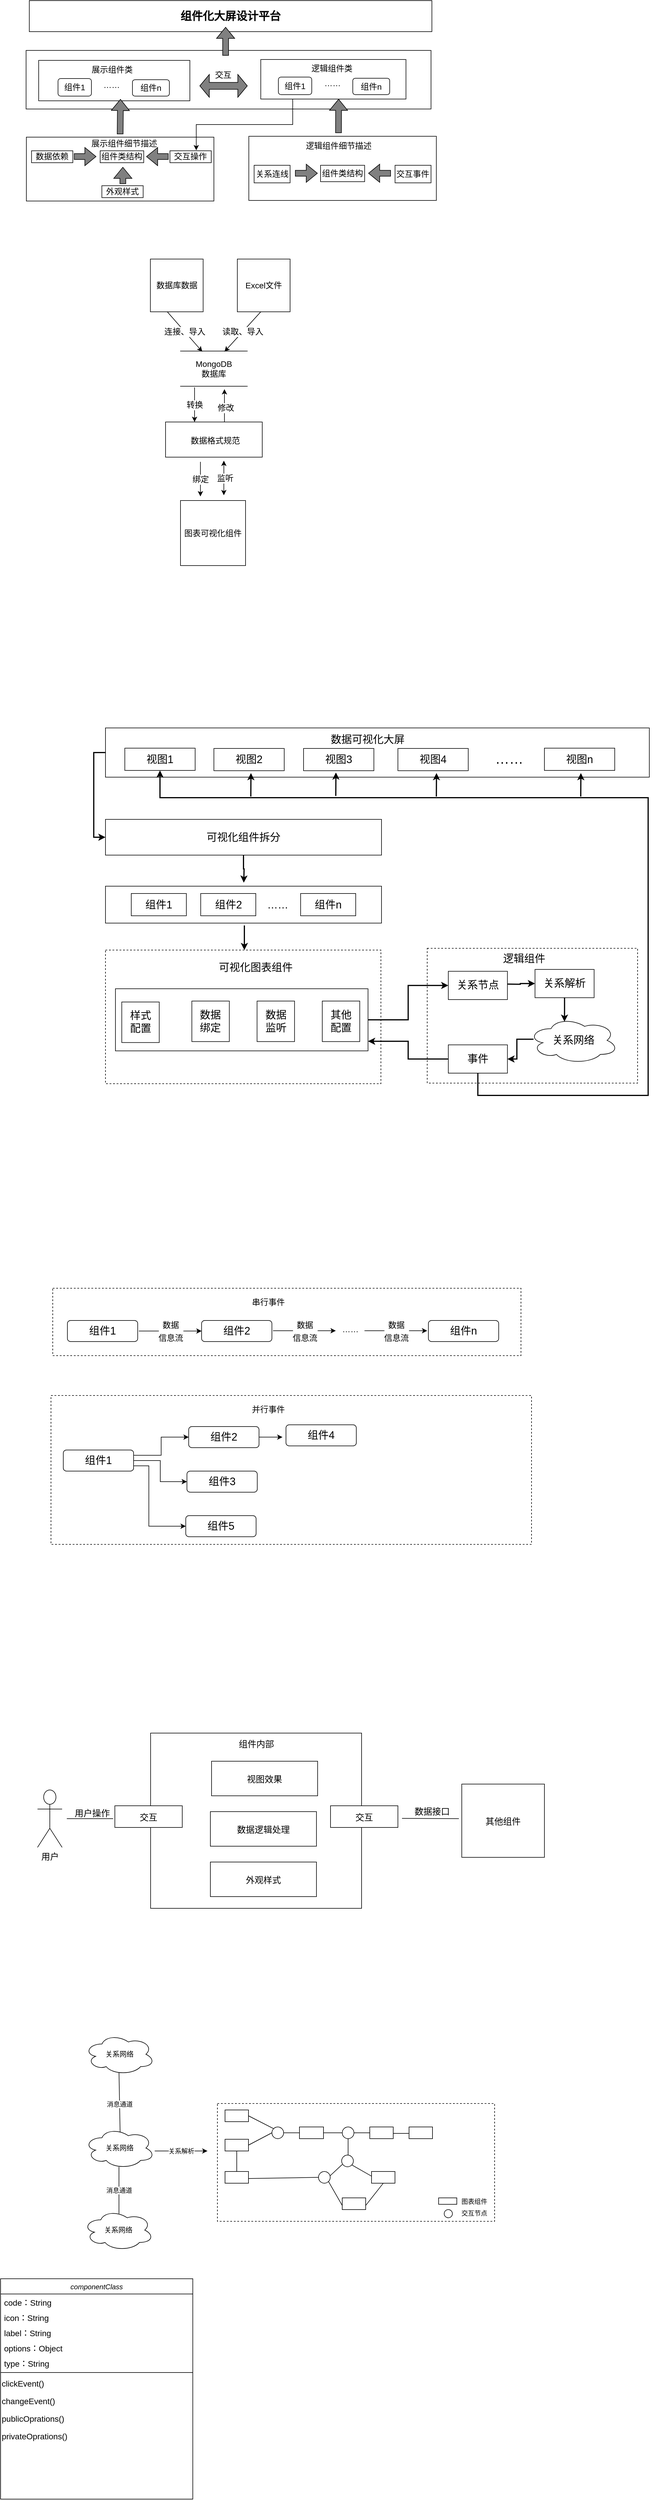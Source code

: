 <mxfile version="20.5.1" type="github">
  <diagram id="582y9QvesD82Uv6ePpaU" name="第 1 页">
    <mxGraphModel dx="1720" dy="1116" grid="0" gridSize="10" guides="1" tooltips="1" connect="1" arrows="1" fold="1" page="0" pageScale="1" pageWidth="827" pageHeight="1169" math="0" shadow="0">
      <root>
        <mxCell id="0" />
        <mxCell id="1" parent="0" />
        <mxCell id="-D918swgOjqRrHATFK2N-1" value="&lt;h4&gt;&lt;font style=&quot;font-size: 19px;&quot;&gt;组件化大屏设计平台&lt;/font&gt;&lt;/h4&gt;" style="rounded=0;whiteSpace=wrap;html=1;" parent="1" vertex="1">
          <mxGeometry x="65" y="52" width="687" height="53" as="geometry" />
        </mxCell>
        <mxCell id="-D918swgOjqRrHATFK2N-28" value="" style="rounded=0;whiteSpace=wrap;html=1;fontFamily=Helvetica;fontSize=14;" parent="1" vertex="1">
          <mxGeometry x="59.5" y="137" width="691" height="100" as="geometry" />
        </mxCell>
        <mxCell id="-D918swgOjqRrHATFK2N-29" value="" style="rounded=0;whiteSpace=wrap;html=1;fontFamily=Helvetica;fontSize=14;" parent="1" vertex="1">
          <mxGeometry x="81" y="154" width="258" height="69" as="geometry" />
        </mxCell>
        <mxCell id="-D918swgOjqRrHATFK2N-33" value="组件1" style="rounded=1;whiteSpace=wrap;html=1;fontFamily=Helvetica;fontSize=14;" parent="1" vertex="1">
          <mxGeometry x="114" y="185" width="57" height="30" as="geometry" />
        </mxCell>
        <mxCell id="-D918swgOjqRrHATFK2N-34" value="组件n" style="rounded=1;whiteSpace=wrap;html=1;fontFamily=Helvetica;fontSize=14;" parent="1" vertex="1">
          <mxGeometry x="241" y="187" width="63" height="28" as="geometry" />
        </mxCell>
        <mxCell id="-D918swgOjqRrHATFK2N-35" value="……" style="text;html=1;strokeColor=none;fillColor=none;align=center;verticalAlign=middle;whiteSpace=wrap;rounded=0;fontFamily=Helvetica;fontSize=14;" parent="1" vertex="1">
          <mxGeometry x="171" y="179" width="69" height="33" as="geometry" />
        </mxCell>
        <mxCell id="-D918swgOjqRrHATFK2N-37" value="展示组件类" style="text;html=1;strokeColor=none;fillColor=none;align=center;verticalAlign=middle;whiteSpace=wrap;rounded=0;fontFamily=Helvetica;fontSize=14;" parent="1" vertex="1">
          <mxGeometry x="154" y="154.5" width="105" height="30.5" as="geometry" />
        </mxCell>
        <mxCell id="OK6cJxH25SSulwuUvQpc-1" value="" style="rounded=0;whiteSpace=wrap;html=1;fontFamily=Helvetica;fontSize=14;" parent="1" vertex="1">
          <mxGeometry x="460" y="152.5" width="247.75" height="67.5" as="geometry" />
        </mxCell>
        <mxCell id="OK6cJxH25SSulwuUvQpc-2" value="组件1" style="rounded=1;whiteSpace=wrap;html=1;fontFamily=Helvetica;fontSize=14;" parent="1" vertex="1">
          <mxGeometry x="490" y="182.5" width="57" height="30" as="geometry" />
        </mxCell>
        <mxCell id="OK6cJxH25SSulwuUvQpc-3" value="组件n" style="rounded=1;whiteSpace=wrap;html=1;fontFamily=Helvetica;fontSize=14;" parent="1" vertex="1">
          <mxGeometry x="617" y="184.5" width="63" height="28" as="geometry" />
        </mxCell>
        <mxCell id="OK6cJxH25SSulwuUvQpc-4" value="……" style="text;html=1;strokeColor=none;fillColor=none;align=center;verticalAlign=middle;whiteSpace=wrap;rounded=0;fontFamily=Helvetica;fontSize=14;" parent="1" vertex="1">
          <mxGeometry x="546.5" y="177.5" width="70.5" height="31.5" as="geometry" />
        </mxCell>
        <mxCell id="OK6cJxH25SSulwuUvQpc-5" value="逻辑组件类" style="text;html=1;strokeColor=none;fillColor=none;align=center;verticalAlign=middle;whiteSpace=wrap;rounded=0;fontFamily=Helvetica;fontSize=14;" parent="1" vertex="1">
          <mxGeometry x="529.25" y="152.5" width="105" height="30.5" as="geometry" />
        </mxCell>
        <mxCell id="OK6cJxH25SSulwuUvQpc-6" value="" style="shape=flexArrow;endArrow=classic;html=1;rounded=0;fillColor=#808080;" parent="1" edge="1">
          <mxGeometry width="50" height="50" relative="1" as="geometry">
            <mxPoint x="400" y="146" as="sourcePoint" />
            <mxPoint x="400" y="97" as="targetPoint" />
          </mxGeometry>
        </mxCell>
        <mxCell id="OK6cJxH25SSulwuUvQpc-25" value="" style="group" parent="1" vertex="1" connectable="0">
          <mxGeometry x="60" y="285" width="320" height="109" as="geometry" />
        </mxCell>
        <mxCell id="OK6cJxH25SSulwuUvQpc-12" value="" style="rounded=0;whiteSpace=wrap;html=1;fontSize=14;fillColor=#FFFFFF;" parent="OK6cJxH25SSulwuUvQpc-25" vertex="1">
          <mxGeometry width="320" height="109" as="geometry" />
        </mxCell>
        <mxCell id="OK6cJxH25SSulwuUvQpc-14" value="展示组件细节描述" style="text;html=1;strokeColor=none;fillColor=none;align=center;verticalAlign=middle;whiteSpace=wrap;rounded=0;fontSize=14;" parent="OK6cJxH25SSulwuUvQpc-25" vertex="1">
          <mxGeometry x="103.486" width="127.625" height="21.8" as="geometry" />
        </mxCell>
        <mxCell id="OK6cJxH25SSulwuUvQpc-15" value="组件类结构" style="rounded=0;whiteSpace=wrap;html=1;fontSize=14;fillColor=#FFFFFF;" parent="OK6cJxH25SSulwuUvQpc-25" vertex="1">
          <mxGeometry x="125.952" y="23.253" width="74.286" height="20.347" as="geometry" />
        </mxCell>
        <mxCell id="OK6cJxH25SSulwuUvQpc-16" value="数据依赖" style="rounded=0;whiteSpace=wrap;html=1;fontSize=14;fillColor=#FFFFFF;" parent="OK6cJxH25SSulwuUvQpc-25" vertex="1">
          <mxGeometry x="8.81" y="23.253" width="70.476" height="20.347" as="geometry" />
        </mxCell>
        <mxCell id="OK6cJxH25SSulwuUvQpc-17" value="交互操作" style="rounded=0;whiteSpace=wrap;html=1;fontSize=14;fillColor=#FFFFFF;" parent="OK6cJxH25SSulwuUvQpc-25" vertex="1">
          <mxGeometry x="245" y="23.253" width="70.476" height="20.347" as="geometry" />
        </mxCell>
        <mxCell id="OK6cJxH25SSulwuUvQpc-18" value="" style="shape=flexArrow;endArrow=classic;html=1;rounded=0;fontSize=14;fillColor=#808080;" parent="OK6cJxH25SSulwuUvQpc-25" edge="1">
          <mxGeometry width="50" height="50" relative="1" as="geometry">
            <mxPoint x="242.619" y="33.151" as="sourcePoint" />
            <mxPoint x="204.524" y="33.151" as="targetPoint" />
          </mxGeometry>
        </mxCell>
        <mxCell id="OK6cJxH25SSulwuUvQpc-19" value="" style="shape=flexArrow;endArrow=classic;html=1;rounded=0;fontSize=14;fillColor=#808080;" parent="OK6cJxH25SSulwuUvQpc-25" edge="1">
          <mxGeometry width="50" height="50" relative="1" as="geometry">
            <mxPoint x="81.19" y="33.151" as="sourcePoint" />
            <mxPoint x="119.286" y="33.151" as="targetPoint" />
          </mxGeometry>
        </mxCell>
        <mxCell id="OK6cJxH25SSulwuUvQpc-23" value="外观样式" style="rounded=0;whiteSpace=wrap;html=1;fontSize=14;fillColor=#FFFFFF;" parent="OK6cJxH25SSulwuUvQpc-25" vertex="1">
          <mxGeometry x="128.81" y="82.84" width="70.476" height="20.347" as="geometry" />
        </mxCell>
        <mxCell id="OK6cJxH25SSulwuUvQpc-24" value="" style="shape=flexArrow;endArrow=classic;html=1;rounded=0;fontSize=14;fillColor=#808080;" parent="OK6cJxH25SSulwuUvQpc-25" edge="1">
          <mxGeometry width="50" height="50" relative="1" as="geometry">
            <mxPoint x="164.638" y="79.933" as="sourcePoint" />
            <mxPoint x="164.638" y="50.867" as="targetPoint" />
          </mxGeometry>
        </mxCell>
        <mxCell id="OK6cJxH25SSulwuUvQpc-26" value="" style="rounded=0;whiteSpace=wrap;html=1;fontSize=14;fillColor=#FFFFFF;" parent="1" vertex="1">
          <mxGeometry x="439.6" y="283.5" width="320" height="109.5" as="geometry" />
        </mxCell>
        <mxCell id="OK6cJxH25SSulwuUvQpc-27" value="逻辑组件细节描述" style="text;html=1;strokeColor=none;fillColor=none;align=center;verticalAlign=middle;whiteSpace=wrap;rounded=0;fontSize=14;" parent="1" vertex="1">
          <mxGeometry x="533" y="285" width="120" height="29" as="geometry" />
        </mxCell>
        <mxCell id="OK6cJxH25SSulwuUvQpc-29" value="组件类结构" style="rounded=0;whiteSpace=wrap;html=1;fontSize=14;fillColor=#FFFFFF;" parent="1" vertex="1">
          <mxGeometry x="561.997" y="333" width="75.214" height="28" as="geometry" />
        </mxCell>
        <mxCell id="OK6cJxH25SSulwuUvQpc-28" value="" style="shape=flexArrow;endArrow=classic;html=1;rounded=0;fontSize=14;fillColor=#808080;entryX=0.541;entryY=0.957;entryDx=0;entryDy=0;entryPerimeter=0;" parent="1" target="-D918swgOjqRrHATFK2N-29" edge="1">
          <mxGeometry width="50" height="50" relative="1" as="geometry">
            <mxPoint x="220" y="280" as="sourcePoint" />
            <mxPoint x="220" y="240" as="targetPoint" />
          </mxGeometry>
        </mxCell>
        <mxCell id="OK6cJxH25SSulwuUvQpc-30" value="关系连线" style="rounded=0;whiteSpace=wrap;html=1;fontSize=14;fillColor=#FFFFFF;" parent="1" vertex="1">
          <mxGeometry x="448.64" y="333" width="61.36" height="30" as="geometry" />
        </mxCell>
        <mxCell id="OK6cJxH25SSulwuUvQpc-32" value="" style="shape=flexArrow;endArrow=classic;html=1;rounded=0;fontSize=14;fillColor=#808080;" parent="1" edge="1">
          <mxGeometry width="50" height="50" relative="1" as="geometry">
            <mxPoint x="518.495" y="346.62" as="sourcePoint" />
            <mxPoint x="557.067" y="346.62" as="targetPoint" />
          </mxGeometry>
        </mxCell>
        <mxCell id="OK6cJxH25SSulwuUvQpc-33" value="" style="group" parent="1" vertex="1" connectable="0">
          <mxGeometry x="356" y="164" width="81" height="53" as="geometry" />
        </mxCell>
        <mxCell id="OK6cJxH25SSulwuUvQpc-7" value="" style="shape=doubleArrow;whiteSpace=wrap;html=1;fillColor=#808080;" parent="OK6cJxH25SSulwuUvQpc-33" vertex="1">
          <mxGeometry y="14" width="81" height="39" as="geometry" />
        </mxCell>
        <mxCell id="OK6cJxH25SSulwuUvQpc-8" value="&lt;font style=&quot;font-size: 14px;&quot;&gt;交互&lt;/font&gt;" style="text;html=1;strokeColor=none;fillColor=none;align=center;verticalAlign=middle;whiteSpace=wrap;rounded=0;" parent="OK6cJxH25SSulwuUvQpc-33" vertex="1">
          <mxGeometry x="10" width="60" height="30" as="geometry" />
        </mxCell>
        <mxCell id="OK6cJxH25SSulwuUvQpc-34" value="" style="shape=flexArrow;endArrow=classic;html=1;rounded=0;fontSize=14;fillColor=#808080;entryX=0.536;entryY=0.997;entryDx=0;entryDy=0;entryPerimeter=0;" parent="1" target="OK6cJxH25SSulwuUvQpc-1" edge="1">
          <mxGeometry width="50" height="50" relative="1" as="geometry">
            <mxPoint x="592.62" y="278.0" as="sourcePoint" />
            <mxPoint x="592.62" y="238.0" as="targetPoint" />
          </mxGeometry>
        </mxCell>
        <mxCell id="OK6cJxH25SSulwuUvQpc-35" value="交互事件" style="rounded=0;whiteSpace=wrap;html=1;fontSize=14;fillColor=#FFFFFF;" parent="1" vertex="1">
          <mxGeometry x="689.14" y="333" width="61.36" height="30" as="geometry" />
        </mxCell>
        <mxCell id="OK6cJxH25SSulwuUvQpc-37" value="" style="shape=flexArrow;endArrow=classic;html=1;rounded=0;fontSize=14;fillColor=#808080;" parent="1" edge="1">
          <mxGeometry width="50" height="50" relative="1" as="geometry">
            <mxPoint x="682.002" y="346.62" as="sourcePoint" />
            <mxPoint x="643.43" y="346.62" as="targetPoint" />
          </mxGeometry>
        </mxCell>
        <mxCell id="OK6cJxH25SSulwuUvQpc-41" value="" style="edgeStyle=elbowEdgeStyle;elbow=vertical;endArrow=classic;html=1;rounded=0;fontSize=14;fillColor=#808080;exitX=0.22;exitY=0.985;exitDx=0;exitDy=0;exitPerimeter=0;entryX=0.637;entryY=-0.039;entryDx=0;entryDy=0;entryPerimeter=0;" parent="1" target="OK6cJxH25SSulwuUvQpc-17" edge="1">
          <mxGeometry width="50" height="50" relative="1" as="geometry">
            <mxPoint x="514.505" y="219.988" as="sourcePoint" />
            <mxPoint x="350" y="301" as="targetPoint" />
          </mxGeometry>
        </mxCell>
        <mxCell id="OK6cJxH25SSulwuUvQpc-43" value="Excel文件" style="whiteSpace=wrap;html=1;aspect=fixed;fontSize=14;fillColor=#FFFFFF;" parent="1" vertex="1">
          <mxGeometry x="420" y="493" width="90" height="90" as="geometry" />
        </mxCell>
        <mxCell id="OK6cJxH25SSulwuUvQpc-44" value="数据库数据" style="whiteSpace=wrap;html=1;aspect=fixed;fontSize=14;fillColor=#FFFFFF;" parent="1" vertex="1">
          <mxGeometry x="271.64" y="493" width="90" height="90" as="geometry" />
        </mxCell>
        <mxCell id="OK6cJxH25SSulwuUvQpc-45" value="" style="endArrow=classic;html=1;rounded=0;fontSize=14;fillColor=#808080;entryX=0.016;entryY=0.341;entryDx=0;entryDy=0;entryPerimeter=0;" parent="1" target="OK6cJxH25SSulwuUvQpc-51" edge="1">
          <mxGeometry relative="1" as="geometry">
            <mxPoint x="460" y="583" as="sourcePoint" />
            <mxPoint x="581" y="649" as="targetPoint" />
          </mxGeometry>
        </mxCell>
        <mxCell id="OK6cJxH25SSulwuUvQpc-46" value="读取、导入" style="edgeLabel;resizable=0;html=1;align=center;verticalAlign=middle;fontSize=14;fillColor=#FFFFFF;" parent="OK6cJxH25SSulwuUvQpc-45" connectable="0" vertex="1">
          <mxGeometry relative="1" as="geometry" />
        </mxCell>
        <mxCell id="OK6cJxH25SSulwuUvQpc-51" value="" style="shape=partialRectangle;whiteSpace=wrap;html=1;top=0;bottom=0;fillColor=none;fontSize=14;rotation=90;" parent="1" vertex="1">
          <mxGeometry x="350" y="623" width="60" height="114" as="geometry" />
        </mxCell>
        <mxCell id="OK6cJxH25SSulwuUvQpc-49" value="" style="endArrow=classic;html=1;rounded=0;fontSize=14;fillColor=#808080;entryX=0.016;entryY=0.674;entryDx=0;entryDy=0;entryPerimeter=0;" parent="1" target="OK6cJxH25SSulwuUvQpc-51" edge="1">
          <mxGeometry relative="1" as="geometry">
            <mxPoint x="300.5" y="583" as="sourcePoint" />
            <mxPoint x="409.5" y="649" as="targetPoint" />
          </mxGeometry>
        </mxCell>
        <mxCell id="OK6cJxH25SSulwuUvQpc-50" value="连接、导入" style="edgeLabel;resizable=0;html=1;align=center;verticalAlign=middle;fontSize=14;fillColor=#FFFFFF;" parent="OK6cJxH25SSulwuUvQpc-49" connectable="0" vertex="1">
          <mxGeometry relative="1" as="geometry" />
        </mxCell>
        <mxCell id="OK6cJxH25SSulwuUvQpc-48" value="MongoDB数据库" style="text;html=1;strokeColor=none;fillColor=none;align=center;verticalAlign=middle;whiteSpace=wrap;rounded=0;fontSize=14;" parent="1" vertex="1">
          <mxGeometry x="348" y="664.5" width="64" height="31" as="geometry" />
        </mxCell>
        <mxCell id="OK6cJxH25SSulwuUvQpc-55" value="" style="verticalLabelPosition=bottom;verticalAlign=top;html=1;shape=mxgraph.basic.rect;fillColor2=none;strokeWidth=1;size=20;indent=5;fontSize=14;fillColor=#FFFFFF;" parent="1" vertex="1">
          <mxGeometry x="297.5" y="771" width="165" height="60" as="geometry" />
        </mxCell>
        <mxCell id="OK6cJxH25SSulwuUvQpc-56" value="数据格式规范" style="text;html=1;strokeColor=none;fillColor=none;align=center;verticalAlign=middle;whiteSpace=wrap;rounded=0;fontSize=14;" parent="1" vertex="1">
          <mxGeometry x="333" y="788" width="99" height="30" as="geometry" />
        </mxCell>
        <mxCell id="OK6cJxH25SSulwuUvQpc-57" value="" style="endArrow=classic;html=1;rounded=0;fontSize=14;fillColor=#808080;" parent="1" edge="1">
          <mxGeometry relative="1" as="geometry">
            <mxPoint x="347" y="712" as="sourcePoint" />
            <mxPoint x="347" y="771" as="targetPoint" />
          </mxGeometry>
        </mxCell>
        <mxCell id="OK6cJxH25SSulwuUvQpc-58" value="转换" style="edgeLabel;resizable=0;html=1;align=center;verticalAlign=middle;fontSize=14;fillColor=#FFFFFF;" parent="OK6cJxH25SSulwuUvQpc-57" connectable="0" vertex="1">
          <mxGeometry relative="1" as="geometry" />
        </mxCell>
        <mxCell id="OK6cJxH25SSulwuUvQpc-59" value="" style="endArrow=classic;html=1;rounded=0;fontSize=14;fillColor=#808080;" parent="1" edge="1">
          <mxGeometry relative="1" as="geometry">
            <mxPoint x="398" y="771" as="sourcePoint" />
            <mxPoint x="398" y="715" as="targetPoint" />
          </mxGeometry>
        </mxCell>
        <mxCell id="OK6cJxH25SSulwuUvQpc-60" value="修改" style="edgeLabel;resizable=0;html=1;align=center;verticalAlign=middle;fontSize=14;fillColor=#FFFFFF;" parent="OK6cJxH25SSulwuUvQpc-59" connectable="0" vertex="1">
          <mxGeometry relative="1" as="geometry">
            <mxPoint x="2" y="4" as="offset" />
          </mxGeometry>
        </mxCell>
        <mxCell id="OK6cJxH25SSulwuUvQpc-62" value="" style="endArrow=classic;html=1;rounded=0;fontSize=14;fillColor=#808080;" parent="1" edge="1">
          <mxGeometry relative="1" as="geometry">
            <mxPoint x="357" y="839" as="sourcePoint" />
            <mxPoint x="357" y="898" as="targetPoint" />
          </mxGeometry>
        </mxCell>
        <mxCell id="OK6cJxH25SSulwuUvQpc-63" value="绑定" style="edgeLabel;resizable=0;html=1;align=center;verticalAlign=middle;fontSize=14;fillColor=#FFFFFF;" parent="OK6cJxH25SSulwuUvQpc-62" connectable="0" vertex="1">
          <mxGeometry relative="1" as="geometry" />
        </mxCell>
        <mxCell id="OK6cJxH25SSulwuUvQpc-66" value="" style="endArrow=classic;startArrow=classic;html=1;rounded=0;fontSize=14;fillColor=#808080;" parent="1" edge="1">
          <mxGeometry width="50" height="50" relative="1" as="geometry">
            <mxPoint x="396.97" y="896" as="sourcePoint" />
            <mxPoint x="397" y="837" as="targetPoint" />
          </mxGeometry>
        </mxCell>
        <mxCell id="OK6cJxH25SSulwuUvQpc-68" value="监听" style="edgeLabel;html=1;align=center;verticalAlign=middle;resizable=0;points=[];fontSize=14;" parent="OK6cJxH25SSulwuUvQpc-66" vertex="1" connectable="0">
          <mxGeometry x="0.21" y="-3" relative="1" as="geometry">
            <mxPoint x="-1" y="6" as="offset" />
          </mxGeometry>
        </mxCell>
        <mxCell id="OK6cJxH25SSulwuUvQpc-69" value="图表可视化组件" style="whiteSpace=wrap;html=1;aspect=fixed;fontSize=14;fillColor=#FFFFFF;" parent="1" vertex="1">
          <mxGeometry x="323" y="905" width="111" height="111" as="geometry" />
        </mxCell>
        <mxCell id="OK6cJxH25SSulwuUvQpc-144" value="" style="rounded=0;whiteSpace=wrap;html=1;fontSize=18;fillColor=none;dashed=1;" parent="1" vertex="1">
          <mxGeometry x="744" y="1669" width="359" height="230" as="geometry" />
        </mxCell>
        <mxCell id="OK6cJxH25SSulwuUvQpc-254" style="edgeStyle=orthogonalEdgeStyle;rounded=0;orthogonalLoop=1;jettySize=auto;html=1;exitX=0;exitY=0.5;exitDx=0;exitDy=0;entryX=0;entryY=0.5;entryDx=0;entryDy=0;strokeWidth=2;fontSize=18;fillColor=#808080;" parent="1" source="OK6cJxH25SSulwuUvQpc-146" target="OK6cJxH25SSulwuUvQpc-185" edge="1">
          <mxGeometry relative="1" as="geometry" />
        </mxCell>
        <mxCell id="OK6cJxH25SSulwuUvQpc-146" value="" style="rounded=0;whiteSpace=wrap;html=1;" parent="1" vertex="1">
          <mxGeometry x="195" y="1293" width="928" height="84" as="geometry" />
        </mxCell>
        <mxCell id="OK6cJxH25SSulwuUvQpc-147" value="&lt;font style=&quot;font-size: 18px;&quot;&gt;数据可视化大屏&lt;/font&gt;" style="text;html=1;strokeColor=none;fillColor=none;align=center;verticalAlign=middle;whiteSpace=wrap;rounded=0;" parent="1" vertex="1">
          <mxGeometry x="520" y="1298" width="245" height="30" as="geometry" />
        </mxCell>
        <mxCell id="OK6cJxH25SSulwuUvQpc-148" style="edgeStyle=orthogonalEdgeStyle;rounded=0;orthogonalLoop=1;jettySize=auto;html=1;entryX=0;entryY=0.5;entryDx=0;entryDy=0;fontSize=18;strokeWidth=2;" parent="1" source="OK6cJxH25SSulwuUvQpc-149" target="OK6cJxH25SSulwuUvQpc-160" edge="1">
          <mxGeometry relative="1" as="geometry">
            <mxPoint x="826" y="1751" as="targetPoint" />
          </mxGeometry>
        </mxCell>
        <mxCell id="OK6cJxH25SSulwuUvQpc-167" style="edgeStyle=orthogonalEdgeStyle;rounded=0;orthogonalLoop=1;jettySize=auto;html=1;exitX=0;exitY=0.5;exitDx=0;exitDy=0;entryX=1;entryY=0.845;entryDx=0;entryDy=0;entryPerimeter=0;fontSize=18;strokeWidth=2;" parent="1" source="OK6cJxH25SSulwuUvQpc-168" target="OK6cJxH25SSulwuUvQpc-149" edge="1">
          <mxGeometry relative="1" as="geometry" />
        </mxCell>
        <mxCell id="OK6cJxH25SSulwuUvQpc-170" value="逻辑组件" style="text;html=1;strokeColor=none;fillColor=none;align=center;verticalAlign=middle;whiteSpace=wrap;rounded=0;dashed=1;fontSize=18;" parent="1" vertex="1">
          <mxGeometry x="859" y="1672" width="101" height="29" as="geometry" />
        </mxCell>
        <mxCell id="OK6cJxH25SSulwuUvQpc-172" value="&lt;font style=&quot;font-size: 18px;&quot;&gt;视图1&lt;/font&gt;" style="rounded=0;whiteSpace=wrap;html=1;" parent="1" vertex="1">
          <mxGeometry x="228" y="1327.5" width="120" height="38" as="geometry" />
        </mxCell>
        <mxCell id="OK6cJxH25SSulwuUvQpc-238" value="" style="edgeStyle=orthogonalEdgeStyle;rounded=0;orthogonalLoop=1;jettySize=auto;html=1;fontSize=18;fillColor=#808080;strokeWidth=2;" parent="1" source="OK6cJxH25SSulwuUvQpc-185" edge="1">
          <mxGeometry relative="1" as="geometry">
            <mxPoint x="431" y="1557" as="targetPoint" />
          </mxGeometry>
        </mxCell>
        <mxCell id="OK6cJxH25SSulwuUvQpc-185" value="可视化组件拆分" style="rounded=0;whiteSpace=wrap;html=1;fontSize=18;" parent="1" vertex="1">
          <mxGeometry x="195" y="1449" width="471" height="61" as="geometry" />
        </mxCell>
        <mxCell id="OK6cJxH25SSulwuUvQpc-187" style="edgeStyle=orthogonalEdgeStyle;rounded=0;orthogonalLoop=1;jettySize=auto;html=1;exitX=0.5;exitY=1;exitDx=0;exitDy=0;fontSize=18;" parent="1" edge="1">
          <mxGeometry relative="1" as="geometry">
            <mxPoint x="492.5" y="1488" as="sourcePoint" />
            <mxPoint x="492.5" y="1488" as="targetPoint" />
          </mxGeometry>
        </mxCell>
        <mxCell id="OK6cJxH25SSulwuUvQpc-188" value="" style="rounded=0;whiteSpace=wrap;html=1;fontSize=18;fillColor=none;dashed=1;" parent="1" vertex="1">
          <mxGeometry x="195" y="1672" width="470" height="228" as="geometry" />
        </mxCell>
        <mxCell id="OK6cJxH25SSulwuUvQpc-191" value="可视化图表组件" style="text;html=1;strokeColor=none;fillColor=none;align=center;verticalAlign=middle;whiteSpace=wrap;rounded=0;dashed=1;fontSize=18;" parent="1" vertex="1">
          <mxGeometry x="369" y="1687" width="165" height="30" as="geometry" />
        </mxCell>
        <mxCell id="OK6cJxH25SSulwuUvQpc-192" value="&lt;font style=&quot;font-size: 18px;&quot;&gt;组件1&lt;/font&gt;" style="rounded=1;whiteSpace=wrap;html=1;" parent="1" vertex="1">
          <mxGeometry x="130" y="2304" width="120" height="36" as="geometry" />
        </mxCell>
        <mxCell id="OK6cJxH25SSulwuUvQpc-193" value="&lt;font style=&quot;font-size: 18px;&quot;&gt;组件2&lt;/font&gt;" style="rounded=1;whiteSpace=wrap;html=1;" parent="1" vertex="1">
          <mxGeometry x="359" y="2304" width="120" height="36" as="geometry" />
        </mxCell>
        <mxCell id="OK6cJxH25SSulwuUvQpc-194" value="&lt;font style=&quot;font-size: 18px;&quot;&gt;组件n&lt;/font&gt;" style="rounded=1;whiteSpace=wrap;html=1;" parent="1" vertex="1">
          <mxGeometry x="746" y="2304" width="120" height="36" as="geometry" />
        </mxCell>
        <mxCell id="OK6cJxH25SSulwuUvQpc-195" value="" style="endArrow=classic;html=1;rounded=0;fontSize=18;entryX=0;entryY=0.5;entryDx=0;entryDy=0;" parent="1" target="OK6cJxH25SSulwuUvQpc-193" edge="1">
          <mxGeometry relative="1" as="geometry">
            <mxPoint x="252" y="2322" as="sourcePoint" />
            <mxPoint x="352" y="2322" as="targetPoint" />
          </mxGeometry>
        </mxCell>
        <mxCell id="OK6cJxH25SSulwuUvQpc-196" value="&lt;font style=&quot;font-size: 14px;&quot;&gt;数据&lt;br&gt;信息流&lt;/font&gt;" style="edgeLabel;resizable=0;html=1;align=center;verticalAlign=middle;fontSize=18;" parent="OK6cJxH25SSulwuUvQpc-195" connectable="0" vertex="1">
          <mxGeometry relative="1" as="geometry" />
        </mxCell>
        <mxCell id="OK6cJxH25SSulwuUvQpc-197" value="" style="endArrow=classic;html=1;rounded=0;fontSize=18;entryX=0;entryY=0.5;entryDx=0;entryDy=0;" parent="1" edge="1">
          <mxGeometry relative="1" as="geometry">
            <mxPoint x="481" y="2321.5" as="sourcePoint" />
            <mxPoint x="588" y="2321.5" as="targetPoint" />
          </mxGeometry>
        </mxCell>
        <mxCell id="OK6cJxH25SSulwuUvQpc-198" value="&lt;font style=&quot;font-size: 14px;&quot;&gt;数据&lt;br&gt;信息流&lt;/font&gt;" style="edgeLabel;resizable=0;html=1;align=center;verticalAlign=middle;fontSize=18;" parent="OK6cJxH25SSulwuUvQpc-197" connectable="0" vertex="1">
          <mxGeometry relative="1" as="geometry" />
        </mxCell>
        <mxCell id="OK6cJxH25SSulwuUvQpc-199" value="" style="endArrow=classic;html=1;rounded=0;fontSize=18;entryX=0;entryY=0.5;entryDx=0;entryDy=0;" parent="1" edge="1">
          <mxGeometry relative="1" as="geometry">
            <mxPoint x="637" y="2321.5" as="sourcePoint" />
            <mxPoint x="744" y="2321.5" as="targetPoint" />
          </mxGeometry>
        </mxCell>
        <mxCell id="OK6cJxH25SSulwuUvQpc-200" value="&lt;font style=&quot;font-size: 14px;&quot;&gt;数据&lt;br&gt;信息流&lt;/font&gt;" style="edgeLabel;resizable=0;html=1;align=center;verticalAlign=middle;fontSize=18;" parent="OK6cJxH25SSulwuUvQpc-199" connectable="0" vertex="1">
          <mxGeometry relative="1" as="geometry" />
        </mxCell>
        <mxCell id="OK6cJxH25SSulwuUvQpc-201" value="……" style="text;html=1;strokeColor=none;fillColor=none;align=center;verticalAlign=middle;whiteSpace=wrap;rounded=0;fontSize=14;" parent="1" vertex="1">
          <mxGeometry x="583" y="2304" width="60" height="30" as="geometry" />
        </mxCell>
        <mxCell id="OK6cJxH25SSulwuUvQpc-202" value="&lt;font style=&quot;font-size: 18px;&quot;&gt;组件1&lt;/font&gt;" style="rounded=1;whiteSpace=wrap;html=1;" parent="1" vertex="1">
          <mxGeometry x="123" y="2525" width="120" height="36" as="geometry" />
        </mxCell>
        <mxCell id="OK6cJxH25SSulwuUvQpc-203" value="" style="rounded=0;whiteSpace=wrap;html=1;fontSize=14;dashed=1;fillColor=none;" parent="1" vertex="1">
          <mxGeometry x="105" y="2249" width="799" height="115" as="geometry" />
        </mxCell>
        <mxCell id="OK6cJxH25SSulwuUvQpc-204" value="串行事件" style="text;html=1;strokeColor=none;fillColor=none;align=center;verticalAlign=middle;whiteSpace=wrap;rounded=0;dashed=1;fontSize=14;" parent="1" vertex="1">
          <mxGeometry x="443" y="2258" width="60" height="30" as="geometry" />
        </mxCell>
        <mxCell id="OK6cJxH25SSulwuUvQpc-205" value="&lt;font style=&quot;font-size: 18px;&quot;&gt;组件3&lt;/font&gt;" style="rounded=1;whiteSpace=wrap;html=1;" parent="1" vertex="1">
          <mxGeometry x="334" y="2561" width="120" height="36" as="geometry" />
        </mxCell>
        <mxCell id="OK6cJxH25SSulwuUvQpc-206" style="edgeStyle=orthogonalEdgeStyle;rounded=0;orthogonalLoop=1;jettySize=auto;html=1;exitX=1;exitY=0.5;exitDx=0;exitDy=0;entryX=0;entryY=0.5;entryDx=0;entryDy=0;fontSize=14;" parent="1" source="OK6cJxH25SSulwuUvQpc-202" target="OK6cJxH25SSulwuUvQpc-205" edge="1">
          <mxGeometry relative="1" as="geometry" />
        </mxCell>
        <mxCell id="OK6cJxH25SSulwuUvQpc-207" style="edgeStyle=orthogonalEdgeStyle;rounded=0;orthogonalLoop=1;jettySize=auto;html=1;exitX=1;exitY=0.5;exitDx=0;exitDy=0;fontSize=14;" parent="1" source="OK6cJxH25SSulwuUvQpc-208" edge="1">
          <mxGeometry relative="1" as="geometry">
            <mxPoint x="497" y="2503" as="targetPoint" />
          </mxGeometry>
        </mxCell>
        <mxCell id="OK6cJxH25SSulwuUvQpc-208" value="&lt;font style=&quot;font-size: 18px; font-weight: normal;&quot;&gt;组件2&lt;/font&gt;" style="rounded=1;whiteSpace=wrap;html=1;fontStyle=1" parent="1" vertex="1">
          <mxGeometry x="337" y="2485" width="120" height="36" as="geometry" />
        </mxCell>
        <mxCell id="OK6cJxH25SSulwuUvQpc-209" style="edgeStyle=orthogonalEdgeStyle;rounded=0;orthogonalLoop=1;jettySize=auto;html=1;exitX=1;exitY=0.25;exitDx=0;exitDy=0;entryX=0;entryY=0.5;entryDx=0;entryDy=0;fontSize=14;" parent="1" source="OK6cJxH25SSulwuUvQpc-202" target="OK6cJxH25SSulwuUvQpc-208" edge="1">
          <mxGeometry relative="1" as="geometry" />
        </mxCell>
        <mxCell id="OK6cJxH25SSulwuUvQpc-210" value="&lt;font style=&quot;font-size: 18px; font-weight: normal;&quot;&gt;组件4&lt;/font&gt;" style="rounded=1;whiteSpace=wrap;html=1;fontStyle=1" parent="1" vertex="1">
          <mxGeometry x="503" y="2482" width="120" height="36" as="geometry" />
        </mxCell>
        <mxCell id="OK6cJxH25SSulwuUvQpc-211" value="&lt;font style=&quot;font-size: 18px; font-weight: normal;&quot;&gt;组件5&lt;/font&gt;" style="rounded=1;whiteSpace=wrap;html=1;fontStyle=1" parent="1" vertex="1">
          <mxGeometry x="332" y="2637" width="120" height="36" as="geometry" />
        </mxCell>
        <mxCell id="OK6cJxH25SSulwuUvQpc-212" style="edgeStyle=orthogonalEdgeStyle;rounded=0;orthogonalLoop=1;jettySize=auto;html=1;exitX=1;exitY=0.75;exitDx=0;exitDy=0;entryX=0;entryY=0.5;entryDx=0;entryDy=0;fontSize=14;" parent="1" source="OK6cJxH25SSulwuUvQpc-202" target="OK6cJxH25SSulwuUvQpc-211" edge="1">
          <mxGeometry relative="1" as="geometry">
            <Array as="points">
              <mxPoint x="269" y="2552" />
              <mxPoint x="269" y="2655" />
            </Array>
          </mxGeometry>
        </mxCell>
        <mxCell id="OK6cJxH25SSulwuUvQpc-213" value="" style="rounded=0;whiteSpace=wrap;html=1;dashed=1;fontSize=14;fillColor=none;" parent="1" vertex="1">
          <mxGeometry x="102" y="2432" width="820" height="254" as="geometry" />
        </mxCell>
        <mxCell id="OK6cJxH25SSulwuUvQpc-214" value="并行事件" style="text;html=1;strokeColor=none;fillColor=none;align=center;verticalAlign=middle;whiteSpace=wrap;rounded=0;dashed=1;fontSize=14;" parent="1" vertex="1">
          <mxGeometry x="443" y="2441" width="60" height="30" as="geometry" />
        </mxCell>
        <mxCell id="OK6cJxH25SSulwuUvQpc-221" value="" style="group" parent="1" vertex="1" connectable="0">
          <mxGeometry x="212" y="1738" width="431" height="106" as="geometry" />
        </mxCell>
        <mxCell id="OK6cJxH25SSulwuUvQpc-149" value="" style="rounded=0;whiteSpace=wrap;html=1;fontSize=18;" parent="OK6cJxH25SSulwuUvQpc-221" vertex="1">
          <mxGeometry width="431" height="106.0" as="geometry" />
        </mxCell>
        <mxCell id="OK6cJxH25SSulwuUvQpc-151" value="样式&lt;br&gt;配置" style="rounded=0;whiteSpace=wrap;html=1;fontSize=18;" parent="OK6cJxH25SSulwuUvQpc-221" vertex="1">
          <mxGeometry x="10.796" y="22.622" width="63.944" height="69.159" as="geometry" />
        </mxCell>
        <mxCell id="OK6cJxH25SSulwuUvQpc-152" value="数据&lt;br&gt;绑定" style="rounded=0;whiteSpace=wrap;html=1;fontSize=18;" parent="OK6cJxH25SSulwuUvQpc-221" vertex="1">
          <mxGeometry x="130.38" y="21.006" width="63.944" height="69.159" as="geometry" />
        </mxCell>
        <mxCell id="OK6cJxH25SSulwuUvQpc-153" value="数据&lt;br&gt;监听" style="rounded=0;whiteSpace=wrap;html=1;fontSize=18;" parent="OK6cJxH25SSulwuUvQpc-221" vertex="1">
          <mxGeometry x="241.659" y="21.006" width="63.944" height="69.159" as="geometry" />
        </mxCell>
        <mxCell id="OK6cJxH25SSulwuUvQpc-154" value="其他&lt;br&gt;配置" style="rounded=0;whiteSpace=wrap;html=1;fontSize=18;" parent="OK6cJxH25SSulwuUvQpc-221" vertex="1">
          <mxGeometry x="352.938" y="21.006" width="63.944" height="69.159" as="geometry" />
        </mxCell>
        <mxCell id="OK6cJxH25SSulwuUvQpc-150" style="edgeStyle=orthogonalEdgeStyle;rounded=0;orthogonalLoop=1;jettySize=auto;html=1;exitX=0.5;exitY=1;exitDx=0;exitDy=0;fontSize=18;" parent="OK6cJxH25SSulwuUvQpc-221" source="OK6cJxH25SSulwuUvQpc-149" target="OK6cJxH25SSulwuUvQpc-149" edge="1">
          <mxGeometry relative="1" as="geometry" />
        </mxCell>
        <mxCell id="OK6cJxH25SSulwuUvQpc-224" value="" style="group" parent="1" vertex="1" connectable="0">
          <mxGeometry x="780" y="1705" width="290" height="177" as="geometry" />
        </mxCell>
        <mxCell id="OK6cJxH25SSulwuUvQpc-159" style="edgeStyle=orthogonalEdgeStyle;rounded=0;orthogonalLoop=1;jettySize=auto;html=1;fontSize=18;entryX=0;entryY=0.5;entryDx=0;entryDy=0;strokeWidth=2;" parent="OK6cJxH25SSulwuUvQpc-224" target="OK6cJxH25SSulwuUvQpc-163" edge="1">
          <mxGeometry relative="1" as="geometry">
            <mxPoint x="140.377" y="24.941" as="targetPoint" />
            <mxPoint x="96.667" y="24.941" as="sourcePoint" />
          </mxGeometry>
        </mxCell>
        <mxCell id="OK6cJxH25SSulwuUvQpc-160" value="关系节点" style="rounded=0;whiteSpace=wrap;html=1;fontSize=18;" parent="OK6cJxH25SSulwuUvQpc-224" vertex="1">
          <mxGeometry y="3.218" width="100.87" height="48.273" as="geometry" />
        </mxCell>
        <mxCell id="OK6cJxH25SSulwuUvQpc-163" value="关系解析" style="rounded=0;whiteSpace=wrap;html=1;fontSize=18;" parent="OK6cJxH25SSulwuUvQpc-224" vertex="1">
          <mxGeometry x="147.942" width="100.87" height="48.273" as="geometry" />
        </mxCell>
        <mxCell id="OK6cJxH25SSulwuUvQpc-165" value="关系网络" style="ellipse;shape=cloud;whiteSpace=wrap;html=1;fontSize=18;" parent="OK6cJxH25SSulwuUvQpc-224" vertex="1">
          <mxGeometry x="137.014" y="81.259" width="152.986" height="79.65" as="geometry" />
        </mxCell>
        <mxCell id="OK6cJxH25SSulwuUvQpc-166" style="edgeStyle=orthogonalEdgeStyle;rounded=0;orthogonalLoop=1;jettySize=auto;html=1;entryX=0.4;entryY=0.1;entryDx=0;entryDy=0;entryPerimeter=0;fontSize=18;strokeWidth=2;" parent="OK6cJxH25SSulwuUvQpc-224" source="OK6cJxH25SSulwuUvQpc-163" target="OK6cJxH25SSulwuUvQpc-165" edge="1">
          <mxGeometry relative="1" as="geometry" />
        </mxCell>
        <mxCell id="OK6cJxH25SSulwuUvQpc-168" value="事件" style="rounded=0;whiteSpace=wrap;html=1;fontSize=18;" parent="OK6cJxH25SSulwuUvQpc-224" vertex="1">
          <mxGeometry y="128.727" width="100.87" height="48.273" as="geometry" />
        </mxCell>
        <mxCell id="OK6cJxH25SSulwuUvQpc-169" value="" style="edgeStyle=orthogonalEdgeStyle;rounded=0;orthogonalLoop=1;jettySize=auto;html=1;fontSize=18;exitX=0.055;exitY=0.475;exitDx=0;exitDy=0;exitPerimeter=0;strokeWidth=2;" parent="OK6cJxH25SSulwuUvQpc-224" source="OK6cJxH25SSulwuUvQpc-165" target="OK6cJxH25SSulwuUvQpc-168" edge="1">
          <mxGeometry relative="1" as="geometry" />
        </mxCell>
        <mxCell id="OK6cJxH25SSulwuUvQpc-235" value="" style="group" parent="1" vertex="1" connectable="0">
          <mxGeometry x="195" y="1563" width="471" height="63" as="geometry" />
        </mxCell>
        <mxCell id="OK6cJxH25SSulwuUvQpc-225" value="" style="rounded=0;whiteSpace=wrap;html=1;fontSize=18;" parent="OK6cJxH25SSulwuUvQpc-235" vertex="1">
          <mxGeometry width="471" height="63" as="geometry" />
        </mxCell>
        <mxCell id="OK6cJxH25SSulwuUvQpc-234" value="" style="group" parent="OK6cJxH25SSulwuUvQpc-235" vertex="1" connectable="0">
          <mxGeometry x="44" y="12.5" width="383" height="38" as="geometry" />
        </mxCell>
        <mxCell id="OK6cJxH25SSulwuUvQpc-226" value="&lt;font style=&quot;font-size: 18px;&quot;&gt;组件1&lt;/font&gt;" style="rounded=0;whiteSpace=wrap;html=1;fontSize=14;fillColor=#FFFFFF;" parent="OK6cJxH25SSulwuUvQpc-234" vertex="1">
          <mxGeometry width="94" height="38" as="geometry" />
        </mxCell>
        <mxCell id="OK6cJxH25SSulwuUvQpc-227" value="&lt;font style=&quot;font-size: 18px;&quot;&gt;组件2&lt;/font&gt;" style="rounded=0;whiteSpace=wrap;html=1;fontSize=14;fillColor=#FFFFFF;" parent="OK6cJxH25SSulwuUvQpc-234" vertex="1">
          <mxGeometry x="118.5" width="94" height="38" as="geometry" />
        </mxCell>
        <mxCell id="OK6cJxH25SSulwuUvQpc-228" value="&lt;font style=&quot;font-size: 18px;&quot;&gt;组件n&lt;/font&gt;" style="rounded=0;whiteSpace=wrap;html=1;fontSize=14;fillColor=#FFFFFF;" parent="OK6cJxH25SSulwuUvQpc-234" vertex="1">
          <mxGeometry x="289" width="94" height="38" as="geometry" />
        </mxCell>
        <mxCell id="OK6cJxH25SSulwuUvQpc-232" value="……" style="text;html=1;strokeColor=none;fillColor=none;align=center;verticalAlign=middle;whiteSpace=wrap;rounded=0;fontSize=18;" parent="OK6cJxH25SSulwuUvQpc-234" vertex="1">
          <mxGeometry x="220" y="4" width="60" height="30" as="geometry" />
        </mxCell>
        <mxCell id="OK6cJxH25SSulwuUvQpc-240" value="&lt;font style=&quot;font-size: 18px;&quot;&gt;视图2&lt;/font&gt;" style="rounded=0;whiteSpace=wrap;html=1;" parent="1" vertex="1">
          <mxGeometry x="380" y="1328" width="120" height="38" as="geometry" />
        </mxCell>
        <mxCell id="OK6cJxH25SSulwuUvQpc-241" value="&lt;font style=&quot;font-size: 18px;&quot;&gt;视图3&lt;/font&gt;" style="rounded=0;whiteSpace=wrap;html=1;" parent="1" vertex="1">
          <mxGeometry x="533" y="1328" width="120" height="38" as="geometry" />
        </mxCell>
        <mxCell id="OK6cJxH25SSulwuUvQpc-242" value="&lt;font style=&quot;font-size: 18px;&quot;&gt;视图4&lt;/font&gt;" style="rounded=0;whiteSpace=wrap;html=1;" parent="1" vertex="1">
          <mxGeometry x="694" y="1328" width="120" height="38" as="geometry" />
        </mxCell>
        <mxCell id="OK6cJxH25SSulwuUvQpc-243" value="&lt;font style=&quot;font-size: 18px;&quot;&gt;视图n&lt;/font&gt;" style="rounded=0;whiteSpace=wrap;html=1;" parent="1" vertex="1">
          <mxGeometry x="944" y="1327.5" width="120" height="38" as="geometry" />
        </mxCell>
        <mxCell id="OK6cJxH25SSulwuUvQpc-244" style="edgeStyle=orthogonalEdgeStyle;rounded=0;orthogonalLoop=1;jettySize=auto;html=1;exitX=0.5;exitY=1;exitDx=0;exitDy=0;strokeWidth=2;fontSize=18;fillColor=#808080;" parent="1" source="OK6cJxH25SSulwuUvQpc-168" target="OK6cJxH25SSulwuUvQpc-172" edge="1">
          <mxGeometry relative="1" as="geometry">
            <Array as="points">
              <mxPoint x="830" y="1920" />
              <mxPoint x="1121" y="1920" />
              <mxPoint x="1121" y="1412" />
              <mxPoint x="288" y="1412" />
            </Array>
          </mxGeometry>
        </mxCell>
        <mxCell id="OK6cJxH25SSulwuUvQpc-245" value="" style="endArrow=classic;html=1;rounded=0;strokeWidth=2;fontSize=18;fillColor=#808080;" parent="1" edge="1">
          <mxGeometry width="50" height="50" relative="1" as="geometry">
            <mxPoint x="443" y="1410" as="sourcePoint" />
            <mxPoint x="443.23" y="1370" as="targetPoint" />
          </mxGeometry>
        </mxCell>
        <mxCell id="OK6cJxH25SSulwuUvQpc-246" value="" style="endArrow=classic;html=1;rounded=0;strokeWidth=2;fontSize=18;fillColor=#808080;" parent="1" edge="1">
          <mxGeometry width="50" height="50" relative="1" as="geometry">
            <mxPoint x="588" y="1409" as="sourcePoint" />
            <mxPoint x="588.23" y="1369" as="targetPoint" />
          </mxGeometry>
        </mxCell>
        <mxCell id="OK6cJxH25SSulwuUvQpc-247" value="" style="endArrow=classic;html=1;rounded=0;strokeWidth=2;fontSize=18;fillColor=#808080;" parent="1" edge="1">
          <mxGeometry width="50" height="50" relative="1" as="geometry">
            <mxPoint x="759.6" y="1410" as="sourcePoint" />
            <mxPoint x="759.83" y="1370" as="targetPoint" />
          </mxGeometry>
        </mxCell>
        <mxCell id="OK6cJxH25SSulwuUvQpc-248" value="" style="endArrow=classic;html=1;rounded=0;strokeWidth=2;fontSize=18;fillColor=#808080;" parent="1" edge="1">
          <mxGeometry width="50" height="50" relative="1" as="geometry">
            <mxPoint x="1006" y="1410" as="sourcePoint" />
            <mxPoint x="1006.23" y="1370" as="targetPoint" />
          </mxGeometry>
        </mxCell>
        <mxCell id="OK6cJxH25SSulwuUvQpc-253" value="" style="endArrow=classic;html=1;rounded=0;strokeWidth=2;fontSize=18;fillColor=#808080;" parent="1" edge="1">
          <mxGeometry width="50" height="50" relative="1" as="geometry">
            <mxPoint x="432" y="1630" as="sourcePoint" />
            <mxPoint x="432" y="1672" as="targetPoint" />
          </mxGeometry>
        </mxCell>
        <mxCell id="OK6cJxH25SSulwuUvQpc-263" value="&lt;font style=&quot;font-size: 24px;&quot;&gt;……&lt;/font&gt;" style="text;html=1;strokeColor=none;fillColor=none;align=center;verticalAlign=middle;whiteSpace=wrap;rounded=0;fontSize=18;" parent="1" vertex="1">
          <mxGeometry x="854" y="1330.5" width="60" height="30" as="geometry" />
        </mxCell>
        <mxCell id="Tz1-IqaeqNuYwOBsa2b5-14" value="" style="group" vertex="1" connectable="0" parent="1">
          <mxGeometry x="79" y="3008" width="865" height="299" as="geometry" />
        </mxCell>
        <mxCell id="Tz1-IqaeqNuYwOBsa2b5-1" value="" style="rounded=0;whiteSpace=wrap;html=1;" vertex="1" parent="Tz1-IqaeqNuYwOBsa2b5-14">
          <mxGeometry x="193" width="360" height="299" as="geometry" />
        </mxCell>
        <mxCell id="Tz1-IqaeqNuYwOBsa2b5-2" value="&lt;font style=&quot;font-size: 15px;&quot;&gt;交互&lt;/font&gt;" style="rounded=0;whiteSpace=wrap;html=1;" vertex="1" parent="Tz1-IqaeqNuYwOBsa2b5-14">
          <mxGeometry x="132" y="124" width="115" height="37" as="geometry" />
        </mxCell>
        <mxCell id="Tz1-IqaeqNuYwOBsa2b5-3" value="用户" style="shape=umlActor;verticalLabelPosition=bottom;verticalAlign=top;html=1;outlineConnect=0;fontSize=15;" vertex="1" parent="Tz1-IqaeqNuYwOBsa2b5-14">
          <mxGeometry y="97" width="42" height="98" as="geometry" />
        </mxCell>
        <mxCell id="Tz1-IqaeqNuYwOBsa2b5-4" value="&lt;font style=&quot;font-size: 15px;&quot;&gt;交互&lt;/font&gt;" style="rounded=0;whiteSpace=wrap;html=1;" vertex="1" parent="Tz1-IqaeqNuYwOBsa2b5-14">
          <mxGeometry x="500" y="124" width="115" height="37" as="geometry" />
        </mxCell>
        <mxCell id="Tz1-IqaeqNuYwOBsa2b5-5" value="" style="endArrow=none;html=1;rounded=0;fontSize=15;" edge="1" parent="Tz1-IqaeqNuYwOBsa2b5-14">
          <mxGeometry width="50" height="50" relative="1" as="geometry">
            <mxPoint x="50" y="146" as="sourcePoint" />
            <mxPoint x="129.0" y="146" as="targetPoint" />
          </mxGeometry>
        </mxCell>
        <mxCell id="Tz1-IqaeqNuYwOBsa2b5-6" value="用户操作" style="text;html=1;strokeColor=none;fillColor=none;align=center;verticalAlign=middle;whiteSpace=wrap;rounded=0;fontSize=15;" vertex="1" parent="Tz1-IqaeqNuYwOBsa2b5-14">
          <mxGeometry x="42" y="121" width="103" height="30" as="geometry" />
        </mxCell>
        <mxCell id="Tz1-IqaeqNuYwOBsa2b5-7" value="其他组件" style="rounded=0;whiteSpace=wrap;html=1;fontSize=15;" vertex="1" parent="Tz1-IqaeqNuYwOBsa2b5-14">
          <mxGeometry x="724" y="87" width="141" height="125" as="geometry" />
        </mxCell>
        <mxCell id="Tz1-IqaeqNuYwOBsa2b5-8" value="" style="endArrow=none;html=1;rounded=0;fontSize=15;" edge="1" parent="Tz1-IqaeqNuYwOBsa2b5-14">
          <mxGeometry width="50" height="50" relative="1" as="geometry">
            <mxPoint x="622" y="145.5" as="sourcePoint" />
            <mxPoint x="719" y="146" as="targetPoint" />
          </mxGeometry>
        </mxCell>
        <mxCell id="Tz1-IqaeqNuYwOBsa2b5-9" value="数据接口" style="text;html=1;strokeColor=none;fillColor=none;align=center;verticalAlign=middle;whiteSpace=wrap;rounded=0;fontSize=15;" vertex="1" parent="Tz1-IqaeqNuYwOBsa2b5-14">
          <mxGeometry x="615" y="118" width="117" height="30" as="geometry" />
        </mxCell>
        <mxCell id="Tz1-IqaeqNuYwOBsa2b5-10" value="组件内部" style="text;html=1;strokeColor=none;fillColor=none;align=center;verticalAlign=middle;whiteSpace=wrap;rounded=0;fontSize=15;" vertex="1" parent="Tz1-IqaeqNuYwOBsa2b5-14">
          <mxGeometry x="309.5" y="3" width="127" height="29" as="geometry" />
        </mxCell>
        <mxCell id="Tz1-IqaeqNuYwOBsa2b5-11" value="外观样式" style="rounded=0;whiteSpace=wrap;html=1;fontSize=15;" vertex="1" parent="Tz1-IqaeqNuYwOBsa2b5-14">
          <mxGeometry x="295" y="220" width="181" height="59" as="geometry" />
        </mxCell>
        <mxCell id="Tz1-IqaeqNuYwOBsa2b5-12" value="数据逻辑处理" style="rounded=0;whiteSpace=wrap;html=1;fontSize=15;" vertex="1" parent="Tz1-IqaeqNuYwOBsa2b5-14">
          <mxGeometry x="295" y="134" width="181" height="59" as="geometry" />
        </mxCell>
        <mxCell id="Tz1-IqaeqNuYwOBsa2b5-13" value="视图效果" style="rounded=0;whiteSpace=wrap;html=1;fontSize=15;" vertex="1" parent="Tz1-IqaeqNuYwOBsa2b5-14">
          <mxGeometry x="297" y="48" width="181" height="59" as="geometry" />
        </mxCell>
        <mxCell id="Tz1-IqaeqNuYwOBsa2b5-15" value="" style="group" vertex="1" connectable="0" parent="1">
          <mxGeometry x="157" y="3521" width="702" height="370" as="geometry" />
        </mxCell>
        <mxCell id="Tz1-IqaeqNuYwOBsa2b5-16" value="" style="rounded=0;whiteSpace=wrap;html=1;fillColor=none;dashed=1;" vertex="1" parent="Tz1-IqaeqNuYwOBsa2b5-15">
          <mxGeometry x="229" y="119" width="473" height="201" as="geometry" />
        </mxCell>
        <mxCell id="Tz1-IqaeqNuYwOBsa2b5-17" value="关系网络" style="ellipse;shape=cloud;whiteSpace=wrap;html=1;" vertex="1" parent="Tz1-IqaeqNuYwOBsa2b5-15">
          <mxGeometry x="2" y="160" width="120" height="70" as="geometry" />
        </mxCell>
        <mxCell id="Tz1-IqaeqNuYwOBsa2b5-18" value="" style="rounded=0;whiteSpace=wrap;html=1;" vertex="1" parent="Tz1-IqaeqNuYwOBsa2b5-15">
          <mxGeometry x="242" y="130" width="40" height="20" as="geometry" />
        </mxCell>
        <mxCell id="Tz1-IqaeqNuYwOBsa2b5-19" value="" style="ellipse;whiteSpace=wrap;html=1;aspect=fixed;" vertex="1" parent="Tz1-IqaeqNuYwOBsa2b5-15">
          <mxGeometry x="322" y="159" width="20" height="20" as="geometry" />
        </mxCell>
        <mxCell id="Tz1-IqaeqNuYwOBsa2b5-20" value="" style="rounded=0;whiteSpace=wrap;html=1;" vertex="1" parent="Tz1-IqaeqNuYwOBsa2b5-15">
          <mxGeometry x="242" y="180" width="40" height="20" as="geometry" />
        </mxCell>
        <mxCell id="Tz1-IqaeqNuYwOBsa2b5-21" value="" style="rounded=0;whiteSpace=wrap;html=1;" vertex="1" parent="Tz1-IqaeqNuYwOBsa2b5-15">
          <mxGeometry x="369" y="159" width="41" height="20" as="geometry" />
        </mxCell>
        <mxCell id="Tz1-IqaeqNuYwOBsa2b5-22" style="edgeStyle=orthogonalEdgeStyle;curved=1;rounded=0;orthogonalLoop=1;jettySize=auto;html=1;exitX=1;exitY=0.5;exitDx=0;exitDy=0;entryX=0;entryY=0.5;entryDx=0;entryDy=0;endArrow=baseDash;endFill=0;" edge="1" parent="Tz1-IqaeqNuYwOBsa2b5-15" source="Tz1-IqaeqNuYwOBsa2b5-19" target="Tz1-IqaeqNuYwOBsa2b5-21">
          <mxGeometry relative="1" as="geometry" />
        </mxCell>
        <mxCell id="Tz1-IqaeqNuYwOBsa2b5-23" style="edgeStyle=none;rounded=0;orthogonalLoop=1;jettySize=auto;html=1;exitX=1;exitY=0.25;exitDx=0;exitDy=0;entryX=0;entryY=0.25;entryDx=0;entryDy=0;endArrow=none;endFill=0;" edge="1" parent="Tz1-IqaeqNuYwOBsa2b5-15">
          <mxGeometry relative="1" as="geometry">
            <mxPoint x="524" y="170" as="sourcePoint" />
            <mxPoint x="564" y="170" as="targetPoint" />
          </mxGeometry>
        </mxCell>
        <mxCell id="Tz1-IqaeqNuYwOBsa2b5-24" value="" style="rounded=0;whiteSpace=wrap;html=1;" vertex="1" parent="Tz1-IqaeqNuYwOBsa2b5-15">
          <mxGeometry x="489" y="159" width="40" height="20" as="geometry" />
        </mxCell>
        <mxCell id="Tz1-IqaeqNuYwOBsa2b5-25" style="edgeStyle=none;rounded=0;orthogonalLoop=1;jettySize=auto;html=1;exitX=0.5;exitY=1;exitDx=0;exitDy=0;endArrow=none;endFill=0;" edge="1" parent="Tz1-IqaeqNuYwOBsa2b5-15" source="Tz1-IqaeqNuYwOBsa2b5-26">
          <mxGeometry relative="1" as="geometry">
            <mxPoint x="492" y="270" as="sourcePoint" />
            <mxPoint x="482" y="293" as="targetPoint" />
          </mxGeometry>
        </mxCell>
        <mxCell id="Tz1-IqaeqNuYwOBsa2b5-26" value="" style="rounded=0;whiteSpace=wrap;html=1;" vertex="1" parent="Tz1-IqaeqNuYwOBsa2b5-15">
          <mxGeometry x="492" y="235" width="40" height="20" as="geometry" />
        </mxCell>
        <mxCell id="Tz1-IqaeqNuYwOBsa2b5-27" value="" style="rounded=0;whiteSpace=wrap;html=1;" vertex="1" parent="Tz1-IqaeqNuYwOBsa2b5-15">
          <mxGeometry x="442" y="280" width="40" height="20" as="geometry" />
        </mxCell>
        <mxCell id="Tz1-IqaeqNuYwOBsa2b5-28" style="edgeStyle=none;rounded=0;orthogonalLoop=1;jettySize=auto;html=1;exitX=0;exitY=0.5;exitDx=0;exitDy=0;entryX=1;entryY=0;entryDx=0;entryDy=0;endArrow=none;endFill=0;" edge="1" parent="Tz1-IqaeqNuYwOBsa2b5-15">
          <mxGeometry relative="1" as="geometry">
            <mxPoint x="442" y="223" as="sourcePoint" />
            <mxPoint x="419.571" y="243.929" as="targetPoint" />
          </mxGeometry>
        </mxCell>
        <mxCell id="Tz1-IqaeqNuYwOBsa2b5-29" style="edgeStyle=none;rounded=0;orthogonalLoop=1;jettySize=auto;html=1;exitX=1;exitY=0;exitDx=0;exitDy=0;entryX=0.25;entryY=0;entryDx=0;entryDy=0;endArrow=none;endFill=0;" edge="1" parent="Tz1-IqaeqNuYwOBsa2b5-15">
          <mxGeometry relative="1" as="geometry">
            <mxPoint x="448.071" y="217.929" as="sourcePoint" />
            <mxPoint x="492" y="243" as="targetPoint" />
          </mxGeometry>
        </mxCell>
        <mxCell id="Tz1-IqaeqNuYwOBsa2b5-30" value="" style="ellipse;whiteSpace=wrap;html=1;aspect=fixed;" vertex="1" parent="Tz1-IqaeqNuYwOBsa2b5-15">
          <mxGeometry x="441" y="207" width="20" height="20" as="geometry" />
        </mxCell>
        <mxCell id="Tz1-IqaeqNuYwOBsa2b5-31" style="edgeStyle=none;rounded=0;orthogonalLoop=1;jettySize=auto;html=1;exitX=0;exitY=0;exitDx=0;exitDy=0;endArrow=none;endFill=0;entryX=1;entryY=0.25;entryDx=0;entryDy=0;" edge="1" parent="Tz1-IqaeqNuYwOBsa2b5-15">
          <mxGeometry relative="1" as="geometry">
            <mxPoint x="404.429" y="244.929" as="sourcePoint" />
            <mxPoint x="282" y="247" as="targetPoint" />
          </mxGeometry>
        </mxCell>
        <mxCell id="Tz1-IqaeqNuYwOBsa2b5-32" style="edgeStyle=none;rounded=0;orthogonalLoop=1;jettySize=auto;html=1;exitX=1;exitY=1;exitDx=0;exitDy=0;entryX=0;entryY=0;entryDx=0;entryDy=0;endArrow=none;endFill=0;" edge="1" parent="Tz1-IqaeqNuYwOBsa2b5-15" source="Tz1-IqaeqNuYwOBsa2b5-33">
          <mxGeometry relative="1" as="geometry">
            <mxPoint x="421.5" y="258" as="sourcePoint" />
            <mxPoint x="442" y="293" as="targetPoint" />
          </mxGeometry>
        </mxCell>
        <mxCell id="Tz1-IqaeqNuYwOBsa2b5-33" value="" style="ellipse;whiteSpace=wrap;html=1;aspect=fixed;" vertex="1" parent="Tz1-IqaeqNuYwOBsa2b5-15">
          <mxGeometry x="401.5" y="235" width="20" height="20" as="geometry" />
        </mxCell>
        <mxCell id="Tz1-IqaeqNuYwOBsa2b5-34" value="" style="rounded=0;whiteSpace=wrap;html=1;" vertex="1" parent="Tz1-IqaeqNuYwOBsa2b5-15">
          <mxGeometry x="242" y="235" width="40" height="20" as="geometry" />
        </mxCell>
        <mxCell id="Tz1-IqaeqNuYwOBsa2b5-35" style="edgeStyle=none;rounded=0;orthogonalLoop=1;jettySize=auto;html=1;exitX=0.5;exitY=1;exitDx=0;exitDy=0;entryX=0.5;entryY=0;entryDx=0;entryDy=0;endArrow=none;endFill=0;" edge="1" parent="Tz1-IqaeqNuYwOBsa2b5-15" source="Tz1-IqaeqNuYwOBsa2b5-20" target="Tz1-IqaeqNuYwOBsa2b5-34">
          <mxGeometry relative="1" as="geometry">
            <mxPoint x="268" y="200" as="sourcePoint" />
            <mxPoint x="258" y="250" as="targetPoint" />
          </mxGeometry>
        </mxCell>
        <mxCell id="Tz1-IqaeqNuYwOBsa2b5-36" value="" style="endArrow=none;html=1;rounded=0;curved=1;entryX=0;entryY=0;entryDx=0;entryDy=0;" edge="1" parent="Tz1-IqaeqNuYwOBsa2b5-15" target="Tz1-IqaeqNuYwOBsa2b5-19">
          <mxGeometry width="50" height="50" relative="1" as="geometry">
            <mxPoint x="282" y="140" as="sourcePoint" />
            <mxPoint x="332" y="90" as="targetPoint" />
          </mxGeometry>
        </mxCell>
        <mxCell id="Tz1-IqaeqNuYwOBsa2b5-37" value="" style="endArrow=none;html=1;rounded=0;curved=1;exitX=1;exitY=0.5;exitDx=0;exitDy=0;entryX=0;entryY=0.5;entryDx=0;entryDy=0;" edge="1" parent="Tz1-IqaeqNuYwOBsa2b5-15" source="Tz1-IqaeqNuYwOBsa2b5-20" target="Tz1-IqaeqNuYwOBsa2b5-19">
          <mxGeometry width="50" height="50" relative="1" as="geometry">
            <mxPoint x="262" y="270" as="sourcePoint" />
            <mxPoint x="312" y="220" as="targetPoint" />
          </mxGeometry>
        </mxCell>
        <mxCell id="Tz1-IqaeqNuYwOBsa2b5-38" style="edgeStyle=orthogonalEdgeStyle;curved=1;rounded=0;orthogonalLoop=1;jettySize=auto;html=1;entryX=0;entryY=0.5;entryDx=0;entryDy=0;endArrow=none;endFill=0;" edge="1" parent="Tz1-IqaeqNuYwOBsa2b5-15" source="Tz1-IqaeqNuYwOBsa2b5-40" target="Tz1-IqaeqNuYwOBsa2b5-24">
          <mxGeometry relative="1" as="geometry" />
        </mxCell>
        <mxCell id="Tz1-IqaeqNuYwOBsa2b5-39" style="rounded=0;orthogonalLoop=1;jettySize=auto;html=1;exitX=0.5;exitY=1;exitDx=0;exitDy=0;entryX=1;entryY=0;entryDx=0;entryDy=0;endArrow=none;endFill=0;" edge="1" parent="Tz1-IqaeqNuYwOBsa2b5-15" source="Tz1-IqaeqNuYwOBsa2b5-40">
          <mxGeometry relative="1" as="geometry">
            <mxPoint x="474.93" y="173.04" as="sourcePoint" />
            <mxPoint x="452.001" y="206.969" as="targetPoint" />
          </mxGeometry>
        </mxCell>
        <mxCell id="Tz1-IqaeqNuYwOBsa2b5-40" value="" style="ellipse;whiteSpace=wrap;html=1;aspect=fixed;" vertex="1" parent="Tz1-IqaeqNuYwOBsa2b5-15">
          <mxGeometry x="442" y="159" width="20" height="20" as="geometry" />
        </mxCell>
        <mxCell id="Tz1-IqaeqNuYwOBsa2b5-41" style="edgeStyle=orthogonalEdgeStyle;curved=1;rounded=0;orthogonalLoop=1;jettySize=auto;html=1;entryX=0;entryY=0.5;entryDx=0;entryDy=0;endArrow=none;endFill=0;" edge="1" parent="Tz1-IqaeqNuYwOBsa2b5-15" source="Tz1-IqaeqNuYwOBsa2b5-21" target="Tz1-IqaeqNuYwOBsa2b5-40">
          <mxGeometry relative="1" as="geometry" />
        </mxCell>
        <mxCell id="Tz1-IqaeqNuYwOBsa2b5-42" value="" style="rounded=0;whiteSpace=wrap;html=1;" vertex="1" parent="Tz1-IqaeqNuYwOBsa2b5-15">
          <mxGeometry x="556" y="159" width="40" height="20" as="geometry" />
        </mxCell>
        <mxCell id="Tz1-IqaeqNuYwOBsa2b5-43" value="关系网络" style="ellipse;shape=cloud;whiteSpace=wrap;html=1;" vertex="1" parent="Tz1-IqaeqNuYwOBsa2b5-15">
          <mxGeometry y="300" width="120" height="70" as="geometry" />
        </mxCell>
        <mxCell id="Tz1-IqaeqNuYwOBsa2b5-44" value="" style="endArrow=classic;html=1;rounded=0;" edge="1" parent="Tz1-IqaeqNuYwOBsa2b5-15">
          <mxGeometry relative="1" as="geometry">
            <mxPoint x="122" y="200" as="sourcePoint" />
            <mxPoint x="212" y="200" as="targetPoint" />
          </mxGeometry>
        </mxCell>
        <mxCell id="Tz1-IqaeqNuYwOBsa2b5-45" value="关系解析" style="edgeLabel;resizable=0;html=1;align=center;verticalAlign=middle;" connectable="0" vertex="1" parent="Tz1-IqaeqNuYwOBsa2b5-44">
          <mxGeometry relative="1" as="geometry" />
        </mxCell>
        <mxCell id="Tz1-IqaeqNuYwOBsa2b5-46" value="" style="endArrow=none;html=1;rounded=0;endFill=0;" edge="1" parent="Tz1-IqaeqNuYwOBsa2b5-15">
          <mxGeometry relative="1" as="geometry">
            <mxPoint x="61" y="227" as="sourcePoint" />
            <mxPoint x="61" y="307" as="targetPoint" />
          </mxGeometry>
        </mxCell>
        <mxCell id="Tz1-IqaeqNuYwOBsa2b5-47" value="消息通道" style="edgeLabel;resizable=0;html=1;align=center;verticalAlign=middle;dashed=1;fillColor=none;" connectable="0" vertex="1" parent="Tz1-IqaeqNuYwOBsa2b5-46">
          <mxGeometry relative="1" as="geometry" />
        </mxCell>
        <mxCell id="Tz1-IqaeqNuYwOBsa2b5-48" value="" style="rounded=0;whiteSpace=wrap;html=1;fillColor=none;" vertex="1" parent="Tz1-IqaeqNuYwOBsa2b5-15">
          <mxGeometry x="606.5" y="280" width="31" height="11" as="geometry" />
        </mxCell>
        <mxCell id="Tz1-IqaeqNuYwOBsa2b5-49" value="" style="ellipse;whiteSpace=wrap;html=1;aspect=fixed;fillColor=none;" vertex="1" parent="Tz1-IqaeqNuYwOBsa2b5-15">
          <mxGeometry x="616" y="300" width="14" height="14" as="geometry" />
        </mxCell>
        <mxCell id="Tz1-IqaeqNuYwOBsa2b5-50" value="&lt;font style=&quot;font-size: 11px;&quot;&gt;图表组件&lt;/font&gt;" style="text;html=1;strokeColor=none;fillColor=none;align=center;verticalAlign=middle;whiteSpace=wrap;rounded=0;" vertex="1" parent="Tz1-IqaeqNuYwOBsa2b5-15">
          <mxGeometry x="637.5" y="275" width="59" height="21" as="geometry" />
        </mxCell>
        <mxCell id="Tz1-IqaeqNuYwOBsa2b5-51" value="&lt;span style=&quot;font-size: 11px;&quot;&gt;交互节点&lt;/span&gt;" style="text;html=1;strokeColor=none;fillColor=none;align=center;verticalAlign=middle;whiteSpace=wrap;rounded=0;" vertex="1" parent="Tz1-IqaeqNuYwOBsa2b5-15">
          <mxGeometry x="637.5" y="295" width="59" height="21" as="geometry" />
        </mxCell>
        <mxCell id="Tz1-IqaeqNuYwOBsa2b5-52" style="edgeStyle=none;rounded=0;orthogonalLoop=1;jettySize=auto;html=1;entryX=0.508;entryY=0.111;entryDx=0;entryDy=0;entryPerimeter=0;fontSize=11;endArrow=none;endFill=0;exitX=0.492;exitY=0.935;exitDx=0;exitDy=0;exitPerimeter=0;" edge="1" parent="Tz1-IqaeqNuYwOBsa2b5-15" source="Tz1-IqaeqNuYwOBsa2b5-53" target="Tz1-IqaeqNuYwOBsa2b5-17">
          <mxGeometry relative="1" as="geometry" />
        </mxCell>
        <mxCell id="Tz1-IqaeqNuYwOBsa2b5-53" value="关系网络" style="ellipse;shape=cloud;whiteSpace=wrap;html=1;" vertex="1" parent="Tz1-IqaeqNuYwOBsa2b5-15">
          <mxGeometry x="2" width="120" height="70" as="geometry" />
        </mxCell>
        <mxCell id="Tz1-IqaeqNuYwOBsa2b5-54" value="消息通道" style="edgeLabel;resizable=0;html=1;align=center;verticalAlign=middle;dashed=1;fillColor=none;" connectable="0" vertex="1" parent="Tz1-IqaeqNuYwOBsa2b5-15">
          <mxGeometry x="62" y="120" as="geometry" />
        </mxCell>
        <mxCell id="Tz1-IqaeqNuYwOBsa2b5-55" value="componentClass" style="swimlane;fontStyle=2;align=center;verticalAlign=top;childLayout=stackLayout;horizontal=1;startSize=26;horizontalStack=0;resizeParent=1;resizeLast=0;collapsible=1;marginBottom=0;rounded=0;shadow=0;strokeWidth=1;" vertex="1" parent="1">
          <mxGeometry x="16" y="3939" width="328" height="376" as="geometry">
            <mxRectangle x="120" y="110" width="160" height="26" as="alternateBounds" />
          </mxGeometry>
        </mxCell>
        <mxCell id="Tz1-IqaeqNuYwOBsa2b5-56" value="code：String" style="text;align=left;verticalAlign=top;spacingLeft=4;spacingRight=4;overflow=hidden;rotatable=0;points=[[0,0.5],[1,0.5]];portConstraint=eastwest;fontSize=14;" vertex="1" parent="Tz1-IqaeqNuYwOBsa2b5-55">
          <mxGeometry y="26" width="328" height="26" as="geometry" />
        </mxCell>
        <mxCell id="Tz1-IqaeqNuYwOBsa2b5-57" value="icon：String" style="text;align=left;verticalAlign=top;spacingLeft=4;spacingRight=4;overflow=hidden;rotatable=0;points=[[0,0.5],[1,0.5]];portConstraint=eastwest;rounded=0;shadow=0;html=0;fontSize=14;" vertex="1" parent="Tz1-IqaeqNuYwOBsa2b5-55">
          <mxGeometry y="52" width="328" height="26" as="geometry" />
        </mxCell>
        <mxCell id="Tz1-IqaeqNuYwOBsa2b5-58" value="label：String" style="text;align=left;verticalAlign=top;spacingLeft=4;spacingRight=4;overflow=hidden;rotatable=0;points=[[0,0.5],[1,0.5]];portConstraint=eastwest;rounded=0;shadow=0;html=0;fontSize=14;" vertex="1" parent="Tz1-IqaeqNuYwOBsa2b5-55">
          <mxGeometry y="78" width="328" height="26" as="geometry" />
        </mxCell>
        <mxCell id="Tz1-IqaeqNuYwOBsa2b5-59" value="options：Object" style="text;align=left;verticalAlign=top;spacingLeft=4;spacingRight=4;overflow=hidden;rotatable=0;points=[[0,0.5],[1,0.5]];portConstraint=eastwest;rounded=0;shadow=0;html=0;fontSize=14;" vertex="1" parent="Tz1-IqaeqNuYwOBsa2b5-55">
          <mxGeometry y="104" width="328" height="26" as="geometry" />
        </mxCell>
        <mxCell id="Tz1-IqaeqNuYwOBsa2b5-60" value="type：String" style="text;align=left;verticalAlign=top;spacingLeft=4;spacingRight=4;overflow=hidden;rotatable=0;points=[[0,0.5],[1,0.5]];portConstraint=eastwest;rounded=0;shadow=0;html=0;fontSize=14;" vertex="1" parent="Tz1-IqaeqNuYwOBsa2b5-55">
          <mxGeometry y="130" width="328" height="26" as="geometry" />
        </mxCell>
        <mxCell id="Tz1-IqaeqNuYwOBsa2b5-61" value="" style="line;html=1;strokeWidth=1;align=left;verticalAlign=middle;spacingTop=-1;spacingLeft=3;spacingRight=3;rotatable=0;labelPosition=right;points=[];portConstraint=eastwest;" vertex="1" parent="Tz1-IqaeqNuYwOBsa2b5-55">
          <mxGeometry y="156" width="328" height="8" as="geometry" />
        </mxCell>
        <mxCell id="Tz1-IqaeqNuYwOBsa2b5-62" value="clickEvent()" style="text;html=1;align=left;verticalAlign=middle;resizable=0;points=[];autosize=1;strokeColor=none;fillColor=none;fontSize=14;" vertex="1" parent="Tz1-IqaeqNuYwOBsa2b5-55">
          <mxGeometry y="164" width="328" height="30" as="geometry" />
        </mxCell>
        <mxCell id="Tz1-IqaeqNuYwOBsa2b5-63" value="changeEvent()" style="text;html=1;align=left;verticalAlign=middle;resizable=0;points=[];autosize=1;strokeColor=none;fillColor=none;fontSize=14;" vertex="1" parent="Tz1-IqaeqNuYwOBsa2b5-55">
          <mxGeometry y="194" width="328" height="30" as="geometry" />
        </mxCell>
        <mxCell id="Tz1-IqaeqNuYwOBsa2b5-64" value="publicOprations()" style="text;html=1;align=left;verticalAlign=middle;resizable=0;points=[];autosize=1;strokeColor=none;fillColor=none;fontSize=14;" vertex="1" parent="Tz1-IqaeqNuYwOBsa2b5-55">
          <mxGeometry y="224" width="328" height="30" as="geometry" />
        </mxCell>
        <mxCell id="Tz1-IqaeqNuYwOBsa2b5-65" value="privateOprations()" style="text;html=1;align=left;verticalAlign=middle;resizable=0;points=[];autosize=1;strokeColor=none;fillColor=none;fontSize=14;" vertex="1" parent="Tz1-IqaeqNuYwOBsa2b5-55">
          <mxGeometry y="254" width="328" height="29" as="geometry" />
        </mxCell>
      </root>
    </mxGraphModel>
  </diagram>
</mxfile>
